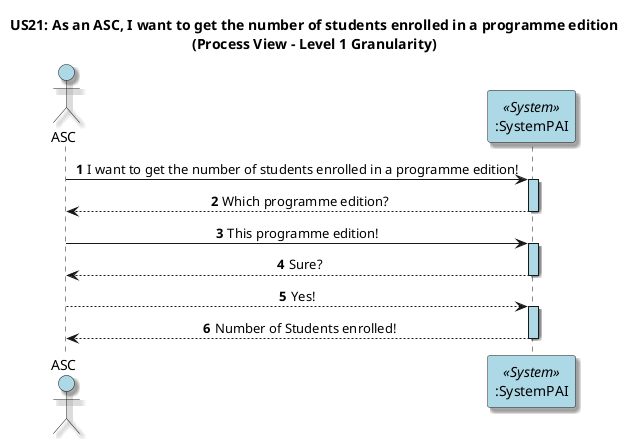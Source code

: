 @startuml

title:US21: As an ASC, I want to get the number of students enrolled in a programme edition\n(Process View - Level 1 Granularity)
autonumber

skinparam defaultTextAlignment center
skinparam shadowing true

actor ASC #lightblue
participant SystemPAI as ":SystemPAI" <<System>> #lightblue

ASC -> SystemPAI:  I want to get the number of students enrolled in a programme edition!
activate SystemPAI #lightblue

SystemPAI --> ASC -- : Which programme edition?
deactivate SystemPAI

ASC -> SystemPAI: This programme edition!
activate SystemPAI #lightblue

SystemPAI --> ASC -- : Sure?
deactivate SystemPAI

ASC --> SystemPAI: Yes!
activate SystemPAI #lightblue
SystemPAI --> ASC -- : Number of Students enrolled!
deactivate SystemPAI

@enduml